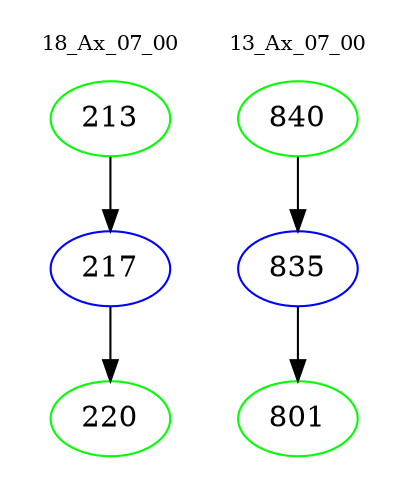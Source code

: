 digraph{
subgraph cluster_0 {
color = white
label = "18_Ax_07_00";
fontsize=10;
T0_213 [label="213", color="green"]
T0_213 -> T0_217 [color="black"]
T0_217 [label="217", color="blue"]
T0_217 -> T0_220 [color="black"]
T0_220 [label="220", color="green"]
}
subgraph cluster_1 {
color = white
label = "13_Ax_07_00";
fontsize=10;
T1_840 [label="840", color="green"]
T1_840 -> T1_835 [color="black"]
T1_835 [label="835", color="blue"]
T1_835 -> T1_801 [color="black"]
T1_801 [label="801", color="green"]
}
}
